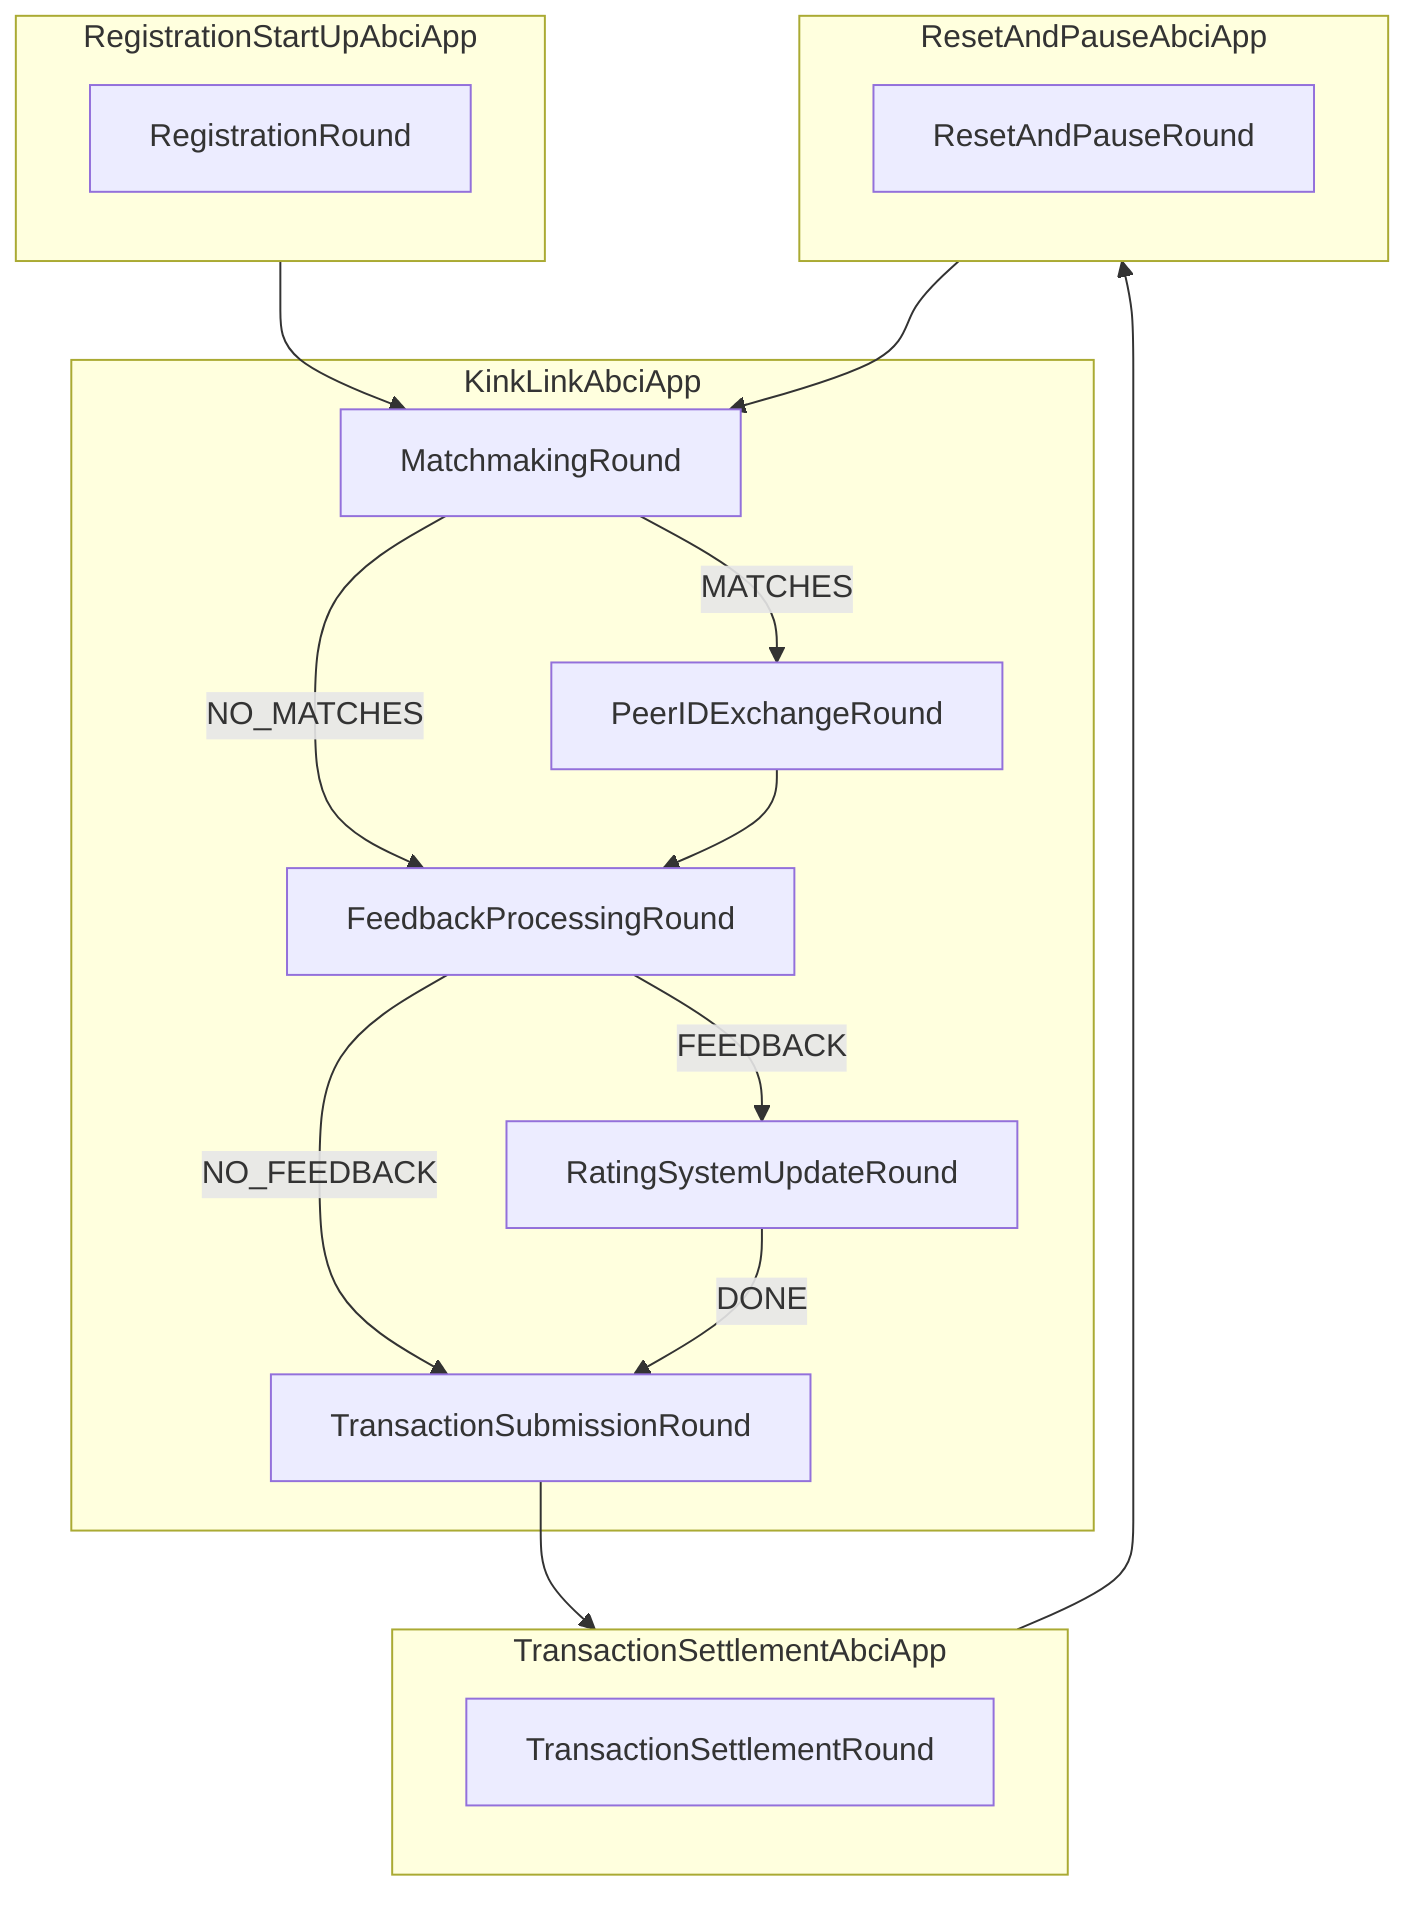 graph TB

    subgraph "RegistrationStartUpAbciApp"
       RegistrationRound
    end

    subgraph "KinkLinkAbciApp"
        MatchmakingRound --> |NO_MATCHES| FeedbackProcessingRound
        MatchmakingRound --> |MATCHES| PeerIDExchangeRound
        PeerIDExchangeRound --> FeedbackProcessingRound
        FeedbackProcessingRound --> |NO_FEEDBACK| TransactionSubmissionRound
        FeedbackProcessingRound --> |FEEDBACK| RatingSystemUpdateRound
        RatingSystemUpdateRound --> |DONE| TransactionSubmissionRound
    end

    subgraph "TransactionSettlementAbciApp"
       TransactionSettlementRound
    end
    
    subgraph "ResetAndPauseAbciApp"
       ResetAndPauseRound
    end
   
    RegistrationStartUpAbciApp --> MatchmakingRound
    TransactionSubmissionRound --> TransactionSettlementAbciApp
    TransactionSettlementAbciApp --> ResetAndPauseAbciApp
    ResetAndPauseAbciApp --> MatchmakingRound